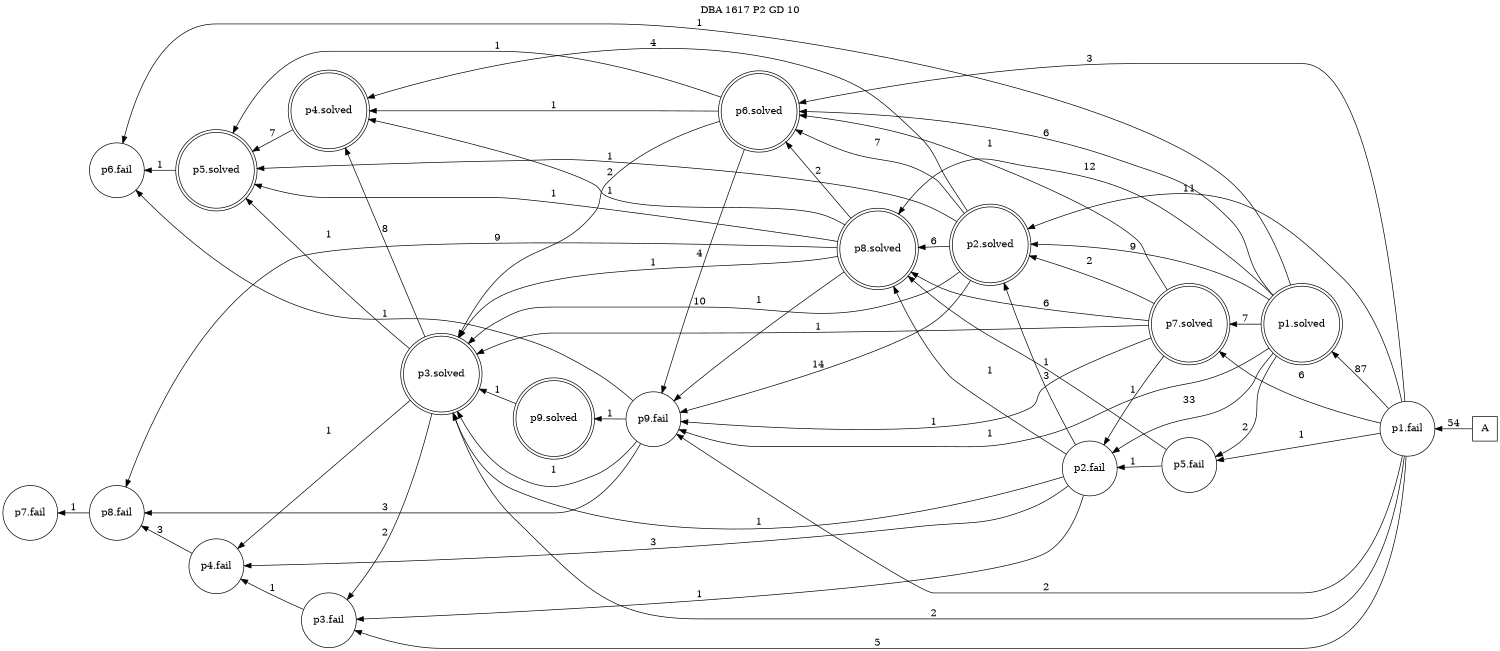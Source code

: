 digraph DBA_1617_P2_GD_10 {
labelloc="tl"
label= " DBA 1617 P2 GD 10 "
rankdir="RL";
graph [ size=" 10 , 10 !"]

"A" [shape="square" label="A"]
"p1.fail" [shape="circle" label="p1.fail"]
"p1.solved" [shape="doublecircle" label="p1.solved"]
"p2.fail" [shape="circle" label="p2.fail"]
"p3.fail" [shape="circle" label="p3.fail"]
"p4.fail" [shape="circle" label="p4.fail"]
"p2.solved" [shape="doublecircle" label="p2.solved"]
"p3.solved" [shape="doublecircle" label="p3.solved"]
"p4.solved" [shape="doublecircle" label="p4.solved"]
"p5.solved" [shape="doublecircle" label="p5.solved"]
"p6.fail" [shape="circle" label="p6.fail"]
"p7.solved" [shape="doublecircle" label="p7.solved"]
"p8.solved" [shape="doublecircle" label="p8.solved"]
"p6.solved" [shape="doublecircle" label="p6.solved"]
"p9.fail" [shape="circle" label="p9.fail"]
"p9.solved" [shape="doublecircle" label="p9.solved"]
"p5.fail" [shape="circle" label="p5.fail"]
"p8.fail" [shape="circle" label="p8.fail"]
"p7.fail" [shape="circle" label="p7.fail"]
"A" -> "p1.fail" [ label=54]
"p1.fail" -> "p1.solved" [ label=87]
"p1.fail" -> "p3.fail" [ label=5]
"p1.fail" -> "p2.solved" [ label=11]
"p1.fail" -> "p3.solved" [ label=2]
"p1.fail" -> "p7.solved" [ label=6]
"p1.fail" -> "p6.solved" [ label=3]
"p1.fail" -> "p9.fail" [ label=2]
"p1.fail" -> "p5.fail" [ label=1]
"p1.solved" -> "p2.fail" [ label=33]
"p1.solved" -> "p2.solved" [ label=9]
"p1.solved" -> "p6.fail" [ label=1]
"p1.solved" -> "p7.solved" [ label=7]
"p1.solved" -> "p8.solved" [ label=12]
"p1.solved" -> "p6.solved" [ label=6]
"p1.solved" -> "p9.fail" [ label=1]
"p1.solved" -> "p5.fail" [ label=2]
"p2.fail" -> "p3.fail" [ label=1]
"p2.fail" -> "p4.fail" [ label=3]
"p2.fail" -> "p2.solved" [ label=3]
"p2.fail" -> "p3.solved" [ label=1]
"p2.fail" -> "p8.solved" [ label=1]
"p3.fail" -> "p4.fail" [ label=1]
"p4.fail" -> "p8.fail" [ label=3]
"p2.solved" -> "p3.solved" [ label=10]
"p2.solved" -> "p4.solved" [ label=4]
"p2.solved" -> "p5.solved" [ label=1]
"p2.solved" -> "p8.solved" [ label=6]
"p2.solved" -> "p6.solved" [ label=7]
"p2.solved" -> "p9.fail" [ label=14]
"p3.solved" -> "p3.fail" [ label=2]
"p3.solved" -> "p4.fail" [ label=1]
"p3.solved" -> "p4.solved" [ label=8]
"p3.solved" -> "p5.solved" [ label=1]
"p4.solved" -> "p5.solved" [ label=7]
"p5.solved" -> "p6.fail" [ label=1]
"p7.solved" -> "p2.fail" [ label=1]
"p7.solved" -> "p2.solved" [ label=2]
"p7.solved" -> "p3.solved" [ label=1]
"p7.solved" -> "p8.solved" [ label=6]
"p7.solved" -> "p6.solved" [ label=1]
"p7.solved" -> "p9.fail" [ label=1]
"p8.solved" -> "p3.solved" [ label=1]
"p8.solved" -> "p4.solved" [ label=1]
"p8.solved" -> "p5.solved" [ label=1]
"p8.solved" -> "p6.solved" [ label=2]
"p8.solved" -> "p9.fail" [ label=1]
"p8.solved" -> "p8.fail" [ label=9]
"p6.solved" -> "p3.solved" [ label=2]
"p6.solved" -> "p4.solved" [ label=1]
"p6.solved" -> "p5.solved" [ label=1]
"p6.solved" -> "p9.fail" [ label=4]
"p9.fail" -> "p3.solved" [ label=1]
"p9.fail" -> "p6.fail" [ label=1]
"p9.fail" -> "p9.solved" [ label=1]
"p9.fail" -> "p8.fail" [ label=3]
"p9.solved" -> "p3.solved" [ label=1]
"p5.fail" -> "p2.fail" [ label=1]
"p5.fail" -> "p8.solved" [ label=1]
"p8.fail" -> "p7.fail" [ label=1]
}

